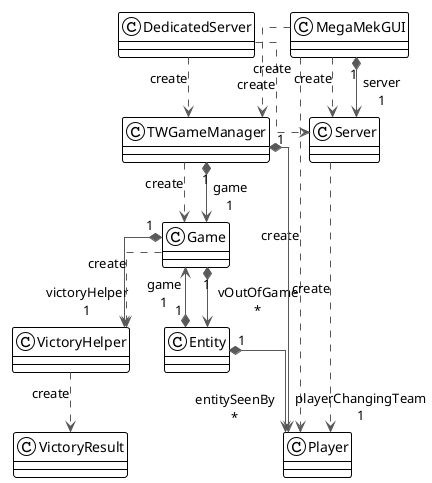 @startuml

!theme plain
top to bottom direction
skinparam linetype ortho

class DedicatedServer
class Entity
class Game
class MegaMekGUI
class Player
class Server
class TWGameManager
class VictoryHelper
class VictoryResult

DedicatedServer  -[#595959,dashed]->  Server          : "«create»"
DedicatedServer  -[#595959,dashed]->  TWGameManager   : "«create»"
Entity          "1" *-[#595959,plain]-> "game\n1" Game            
Entity          "1" *-[#595959,plain]-> "entitySeenBy\n*" Player          
Game            "1" *-[#595959,plain]-> "vOutOfGame\n*" Entity          
Game            "1" *-[#595959,plain]-> "victoryHelper\n1" VictoryHelper   
Game             -[#595959,dashed]->  VictoryHelper   : "«create»"
MegaMekGUI       -[#595959,dashed]->  Player          : "«create»"
MegaMekGUI       -[#595959,dashed]->  Server          : "«create»"
MegaMekGUI      "1" *-[#595959,plain]-> "server\n1" Server          
MegaMekGUI       -[#595959,dashed]->  TWGameManager   : "«create»"
Server           -[#595959,dashed]->  Player          : "«create»"
TWGameManager    -[#595959,dashed]->  Game            : "«create»"
TWGameManager   "1" *-[#595959,plain]-> "game\n1" Game            
TWGameManager   "1" *-[#595959,plain]-> "playerChangingTeam\n1" Player          
VictoryHelper    -[#595959,dashed]->  VictoryResult   : "«create»"
@enduml
